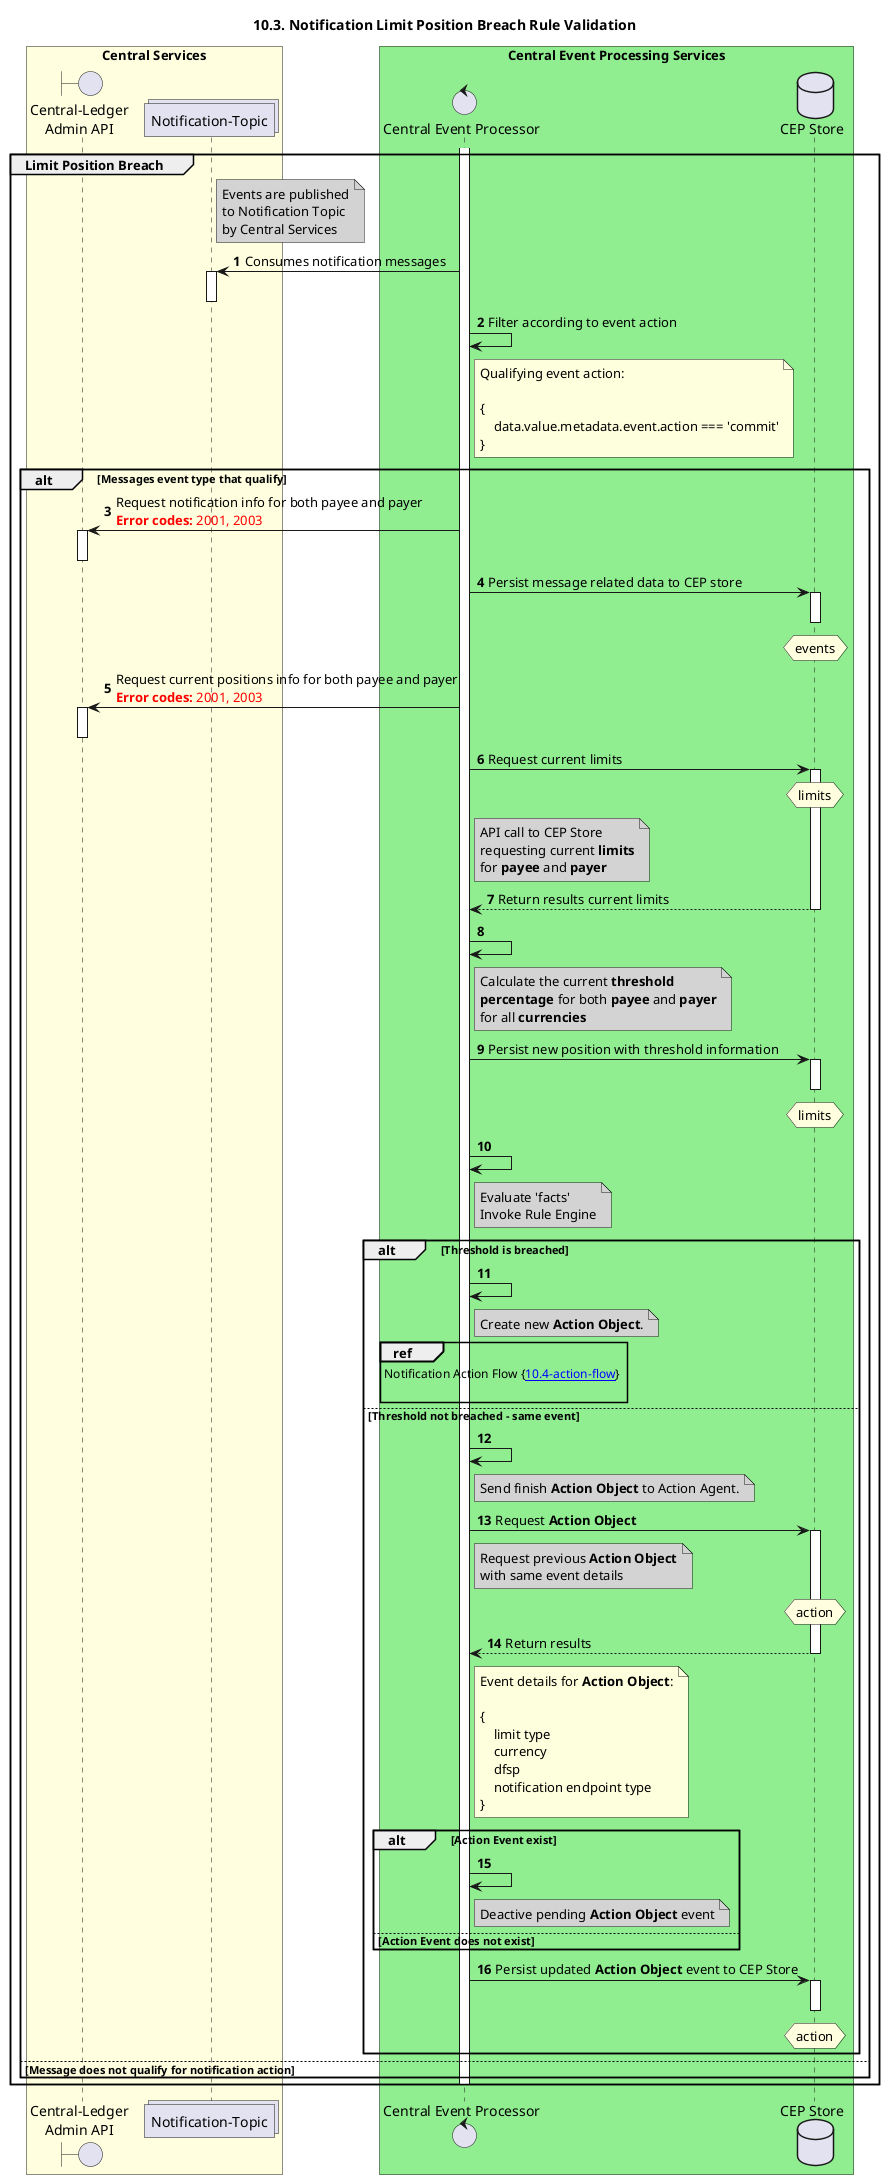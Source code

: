 @startuml
' declate title
title 10.3. Notification Limit Position Breach Rule Validation
autonumber

' declare actors
collections "Notification-Topic" as topicNotify
boundary "Central-Ledger\nAdmin API" as CLAPI
control "Central Event Processor" as CEP
database "CEP Store" as DB

box "Central Services" #LightYellow
participant CLAPI
participant topicNotify
end box
box "Central Event Processing Services" #LightGreen
participant CEP
participant DB
end box

' start flow
Group Limit Position Breach
    activate CEP
    note right of topicNotify #LightGrey
        Events are published
        to Notification Topic
        by Central Services
    end note
    topicNotify <- CEP: Consumes notification messages
    activate topicNotify
    deactivate topicNotify
    CEP -> CEP: Filter according to event action
    note right of CEP
        Qualifying event action:

        {
            data.value.metadata.event.action === 'commit'
        }
    end note

    alt Messages event type that qualify
        CLAPI <- CEP: Request notification info for both payee and payer\n<color #FF0000><b>Error codes:</b> 2001, 2003 </color>
        activate CLAPI
        deactivate CLAPI
        CEP -> DB: Persist message related data to CEP store
        activate DB
        hnote over DB #LightYellow
            events
        end hnote
        deactivate DB
        CLAPI <- CEP: Request current positions info for both payee and payer\n<color #FF0000><b>Error codes:</b> 2001, 2003 </color>
        activate CLAPI
        deactivate CLAPI
        CEP -> DB: Request current limits
        activate DB
        hnote over DB #LightYellow
            limits
        end hnote
        note right of CEP #LightGrey
            API call to CEP Store
            requesting current **limits**
            for **payee** and **payer**
        end note
        CEP <-- DB: Return results current limits
        deactivate DB
        CEP -> CEP:
        note right of CEP #LightGrey
            Calculate the current **threshold**
            **percentage** for both **payee** and **payer**
            for all **currencies**
        end note
        CEP -> DB: Persist new position with threshold information
        activate DB
        hnote over DB #LightYellow
            limits
        end hnote
        deactivate DB
        CEP -> CEP
        note right of CEP #LightGrey
            Evaluate 'facts'
            Invoke Rule Engine
        end note

        alt Threshold is breached
            CEP -> CEP
            note right of CEP #LightGrey
                Create new **Action Object**.
'                Pass **Action Object** to the Action Agent.
            end note
            ref over CEP :  Notification Action Flow {[[https://github.com/mojaloop/central-event-processor/tree/master/docs/sequenceDiagrams/seq-cep-10.4-action-flow.svg 10.4-action-flow]]} \n
        else Threshold not breached - same event
            CEP -> CEP
            note right of CEP #LightGrey
                Send finish **Action Object** to Action Agent.
            end note
            CEP -> DB: Request **Action Object**
            note right of CEP #LightGrey
                Request previous **Action Object**
                with same event details
            end note
            activate DB
        hnote over DB #LightYellow
            action
        end hnote
        CEP <-- DB: Return results
        deactivate DB
            note right of CEP
                Event details for **Action Object**:

                {
                    limit type
                    currency
                    dfsp
                    notification endpoint type
                }
            end note
            alt Action Event exist
                CEP -> CEP
                note right of CEP #LightGrey
                    Deactive pending **Action Object** event
                end note
            else Action Event does not exist
            end
        CEP -> DB: Persist updated **Action Object** event to CEP Store
        activate DB
        hnote over DB #LightYellow
            action
        end hnote
        deactivate DB
        end
    else Message does not qualify for notification action
    end
    deactivate CEP
end
@enduml
